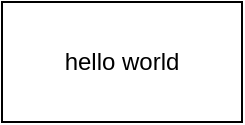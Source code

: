 <mxfile version="22.0.4" type="github">
  <diagram name="第 1 页" id="vnyYDPuoadzvxE7zFwTo">
    <mxGraphModel dx="946" dy="678" grid="0" gridSize="10" guides="1" tooltips="1" connect="1" arrows="1" fold="1" page="0" pageScale="1" pageWidth="827" pageHeight="1169" math="0" shadow="0">
      <root>
        <mxCell id="0" />
        <mxCell id="1" parent="0" />
        <mxCell id="QfxK6396fdsnfL7Ho1e8-1" value="hello world" style="rounded=0;whiteSpace=wrap;html=1;" vertex="1" parent="1">
          <mxGeometry x="29" y="1" width="120" height="60" as="geometry" />
        </mxCell>
      </root>
    </mxGraphModel>
  </diagram>
</mxfile>
